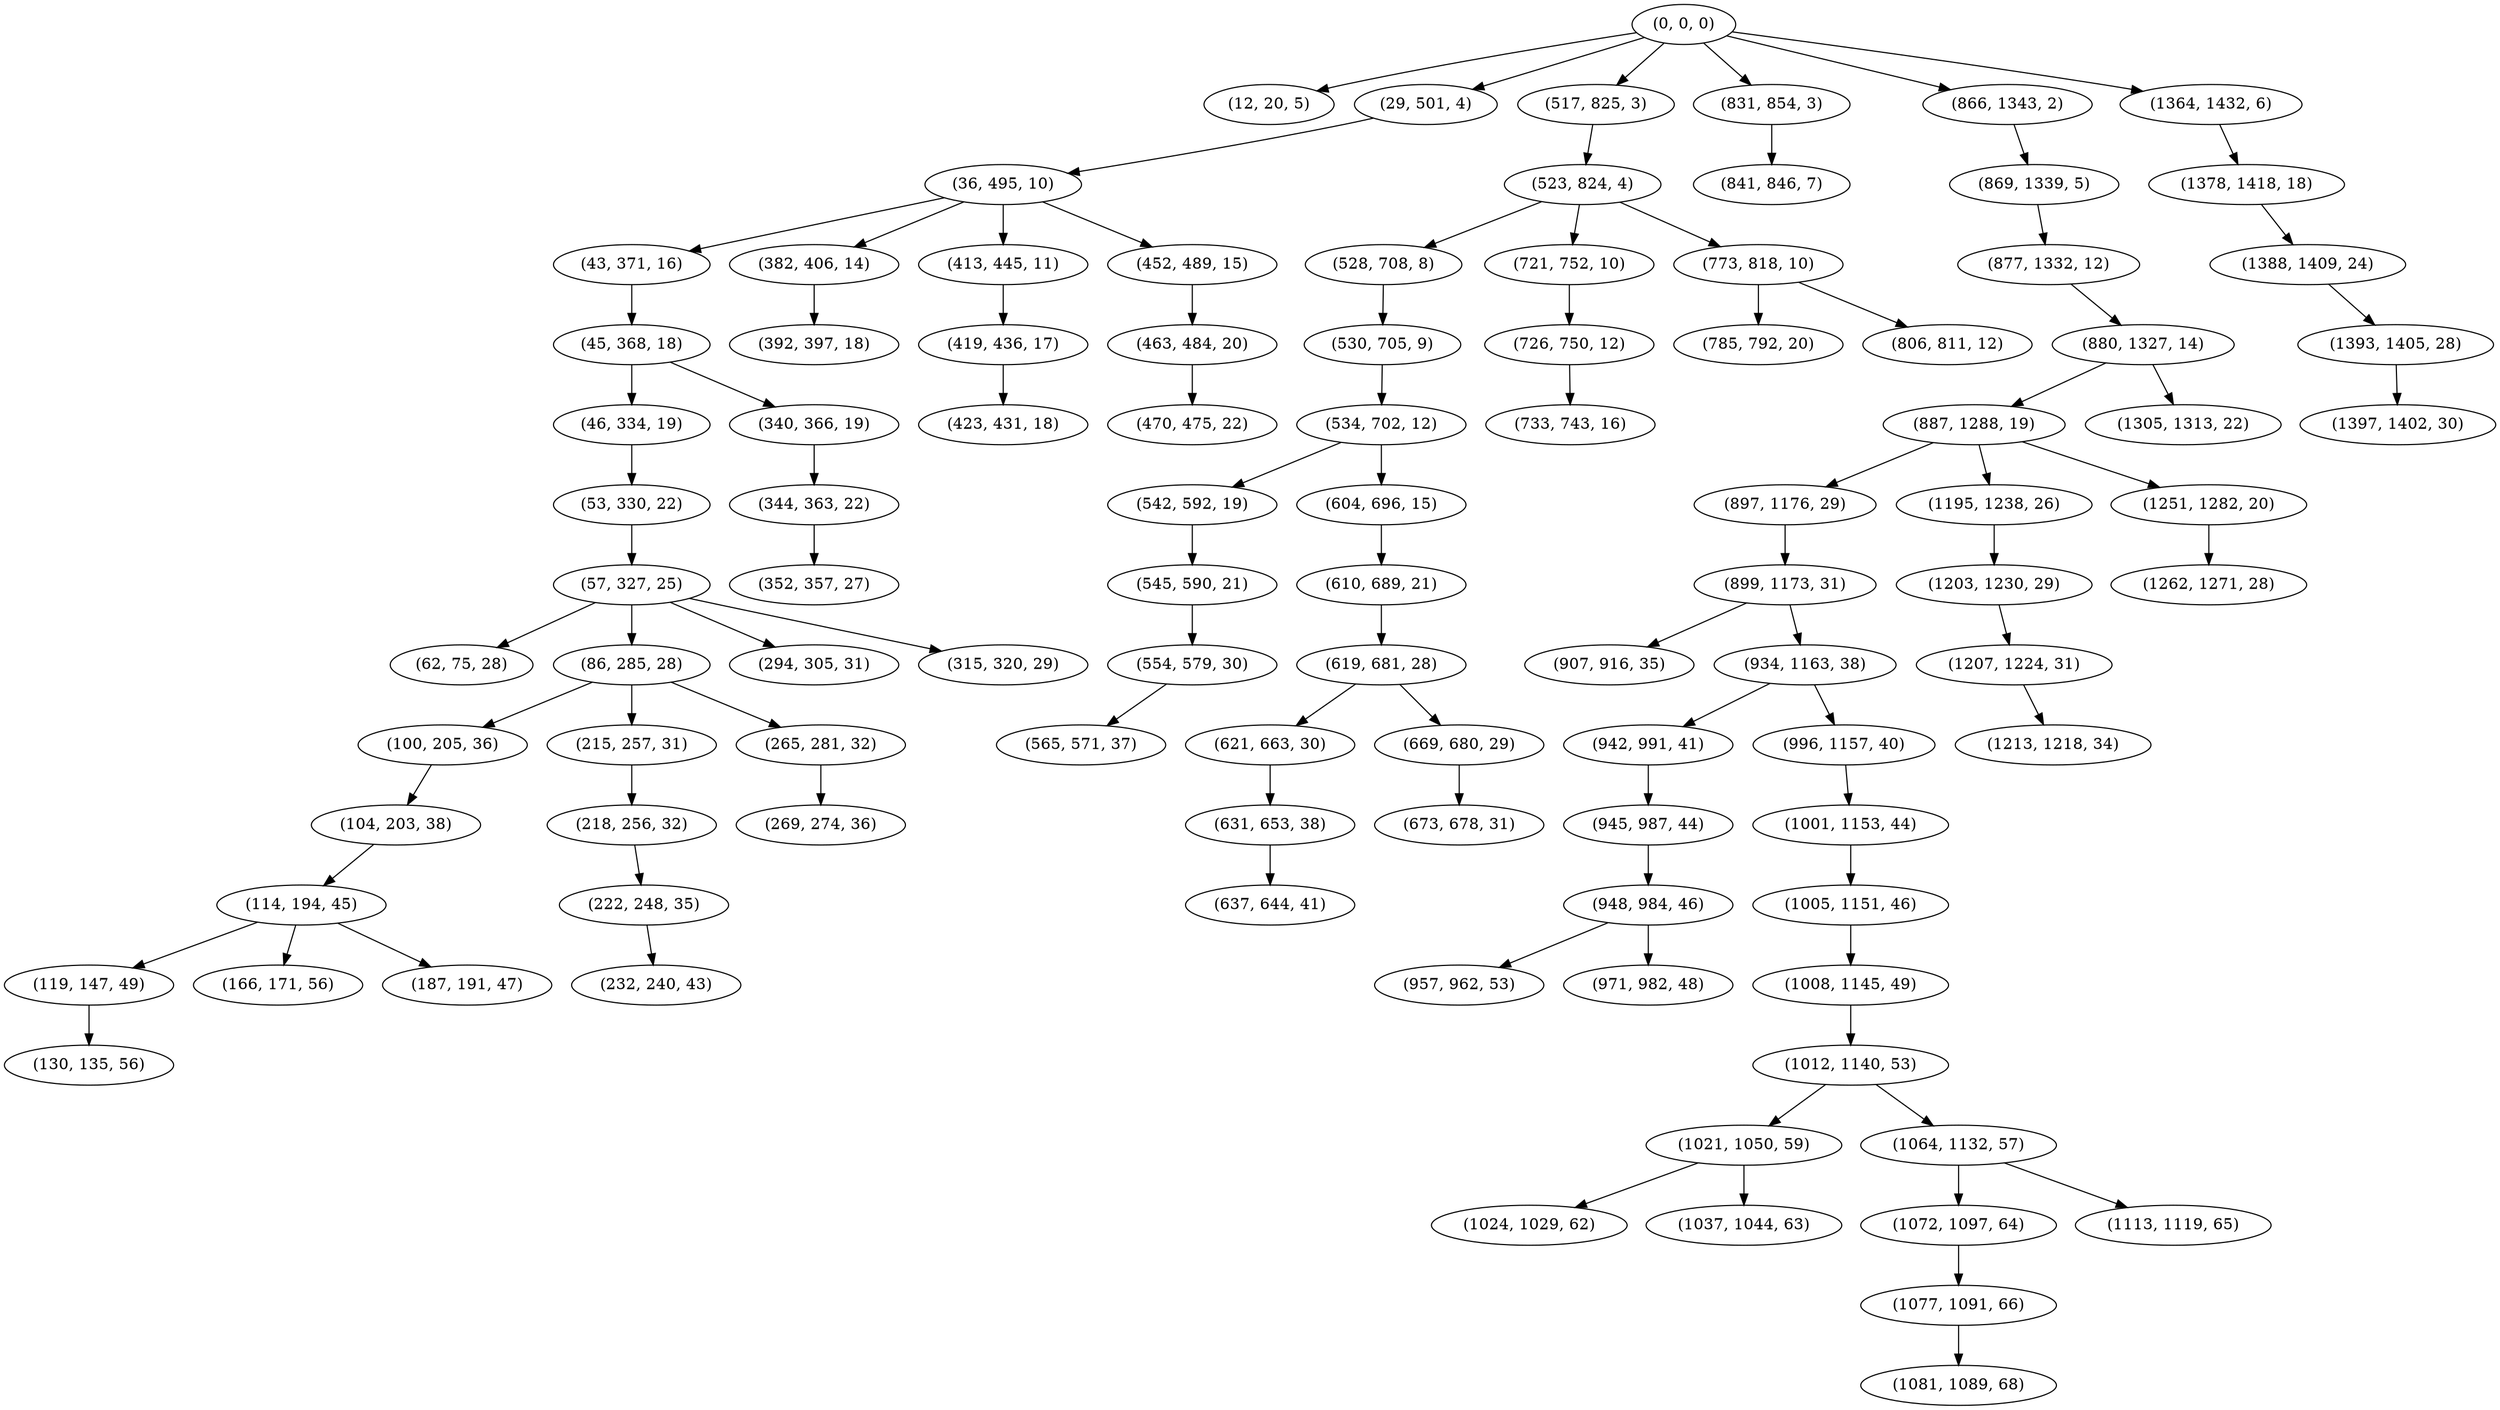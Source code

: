 digraph tree {
    "(0, 0, 0)";
    "(12, 20, 5)";
    "(29, 501, 4)";
    "(36, 495, 10)";
    "(43, 371, 16)";
    "(45, 368, 18)";
    "(46, 334, 19)";
    "(53, 330, 22)";
    "(57, 327, 25)";
    "(62, 75, 28)";
    "(86, 285, 28)";
    "(100, 205, 36)";
    "(104, 203, 38)";
    "(114, 194, 45)";
    "(119, 147, 49)";
    "(130, 135, 56)";
    "(166, 171, 56)";
    "(187, 191, 47)";
    "(215, 257, 31)";
    "(218, 256, 32)";
    "(222, 248, 35)";
    "(232, 240, 43)";
    "(265, 281, 32)";
    "(269, 274, 36)";
    "(294, 305, 31)";
    "(315, 320, 29)";
    "(340, 366, 19)";
    "(344, 363, 22)";
    "(352, 357, 27)";
    "(382, 406, 14)";
    "(392, 397, 18)";
    "(413, 445, 11)";
    "(419, 436, 17)";
    "(423, 431, 18)";
    "(452, 489, 15)";
    "(463, 484, 20)";
    "(470, 475, 22)";
    "(517, 825, 3)";
    "(523, 824, 4)";
    "(528, 708, 8)";
    "(530, 705, 9)";
    "(534, 702, 12)";
    "(542, 592, 19)";
    "(545, 590, 21)";
    "(554, 579, 30)";
    "(565, 571, 37)";
    "(604, 696, 15)";
    "(610, 689, 21)";
    "(619, 681, 28)";
    "(621, 663, 30)";
    "(631, 653, 38)";
    "(637, 644, 41)";
    "(669, 680, 29)";
    "(673, 678, 31)";
    "(721, 752, 10)";
    "(726, 750, 12)";
    "(733, 743, 16)";
    "(773, 818, 10)";
    "(785, 792, 20)";
    "(806, 811, 12)";
    "(831, 854, 3)";
    "(841, 846, 7)";
    "(866, 1343, 2)";
    "(869, 1339, 5)";
    "(877, 1332, 12)";
    "(880, 1327, 14)";
    "(887, 1288, 19)";
    "(897, 1176, 29)";
    "(899, 1173, 31)";
    "(907, 916, 35)";
    "(934, 1163, 38)";
    "(942, 991, 41)";
    "(945, 987, 44)";
    "(948, 984, 46)";
    "(957, 962, 53)";
    "(971, 982, 48)";
    "(996, 1157, 40)";
    "(1001, 1153, 44)";
    "(1005, 1151, 46)";
    "(1008, 1145, 49)";
    "(1012, 1140, 53)";
    "(1021, 1050, 59)";
    "(1024, 1029, 62)";
    "(1037, 1044, 63)";
    "(1064, 1132, 57)";
    "(1072, 1097, 64)";
    "(1077, 1091, 66)";
    "(1081, 1089, 68)";
    "(1113, 1119, 65)";
    "(1195, 1238, 26)";
    "(1203, 1230, 29)";
    "(1207, 1224, 31)";
    "(1213, 1218, 34)";
    "(1251, 1282, 20)";
    "(1262, 1271, 28)";
    "(1305, 1313, 22)";
    "(1364, 1432, 6)";
    "(1378, 1418, 18)";
    "(1388, 1409, 24)";
    "(1393, 1405, 28)";
    "(1397, 1402, 30)";
    "(0, 0, 0)" -> "(12, 20, 5)";
    "(0, 0, 0)" -> "(29, 501, 4)";
    "(0, 0, 0)" -> "(517, 825, 3)";
    "(0, 0, 0)" -> "(831, 854, 3)";
    "(0, 0, 0)" -> "(866, 1343, 2)";
    "(0, 0, 0)" -> "(1364, 1432, 6)";
    "(29, 501, 4)" -> "(36, 495, 10)";
    "(36, 495, 10)" -> "(43, 371, 16)";
    "(36, 495, 10)" -> "(382, 406, 14)";
    "(36, 495, 10)" -> "(413, 445, 11)";
    "(36, 495, 10)" -> "(452, 489, 15)";
    "(43, 371, 16)" -> "(45, 368, 18)";
    "(45, 368, 18)" -> "(46, 334, 19)";
    "(45, 368, 18)" -> "(340, 366, 19)";
    "(46, 334, 19)" -> "(53, 330, 22)";
    "(53, 330, 22)" -> "(57, 327, 25)";
    "(57, 327, 25)" -> "(62, 75, 28)";
    "(57, 327, 25)" -> "(86, 285, 28)";
    "(57, 327, 25)" -> "(294, 305, 31)";
    "(57, 327, 25)" -> "(315, 320, 29)";
    "(86, 285, 28)" -> "(100, 205, 36)";
    "(86, 285, 28)" -> "(215, 257, 31)";
    "(86, 285, 28)" -> "(265, 281, 32)";
    "(100, 205, 36)" -> "(104, 203, 38)";
    "(104, 203, 38)" -> "(114, 194, 45)";
    "(114, 194, 45)" -> "(119, 147, 49)";
    "(114, 194, 45)" -> "(166, 171, 56)";
    "(114, 194, 45)" -> "(187, 191, 47)";
    "(119, 147, 49)" -> "(130, 135, 56)";
    "(215, 257, 31)" -> "(218, 256, 32)";
    "(218, 256, 32)" -> "(222, 248, 35)";
    "(222, 248, 35)" -> "(232, 240, 43)";
    "(265, 281, 32)" -> "(269, 274, 36)";
    "(340, 366, 19)" -> "(344, 363, 22)";
    "(344, 363, 22)" -> "(352, 357, 27)";
    "(382, 406, 14)" -> "(392, 397, 18)";
    "(413, 445, 11)" -> "(419, 436, 17)";
    "(419, 436, 17)" -> "(423, 431, 18)";
    "(452, 489, 15)" -> "(463, 484, 20)";
    "(463, 484, 20)" -> "(470, 475, 22)";
    "(517, 825, 3)" -> "(523, 824, 4)";
    "(523, 824, 4)" -> "(528, 708, 8)";
    "(523, 824, 4)" -> "(721, 752, 10)";
    "(523, 824, 4)" -> "(773, 818, 10)";
    "(528, 708, 8)" -> "(530, 705, 9)";
    "(530, 705, 9)" -> "(534, 702, 12)";
    "(534, 702, 12)" -> "(542, 592, 19)";
    "(534, 702, 12)" -> "(604, 696, 15)";
    "(542, 592, 19)" -> "(545, 590, 21)";
    "(545, 590, 21)" -> "(554, 579, 30)";
    "(554, 579, 30)" -> "(565, 571, 37)";
    "(604, 696, 15)" -> "(610, 689, 21)";
    "(610, 689, 21)" -> "(619, 681, 28)";
    "(619, 681, 28)" -> "(621, 663, 30)";
    "(619, 681, 28)" -> "(669, 680, 29)";
    "(621, 663, 30)" -> "(631, 653, 38)";
    "(631, 653, 38)" -> "(637, 644, 41)";
    "(669, 680, 29)" -> "(673, 678, 31)";
    "(721, 752, 10)" -> "(726, 750, 12)";
    "(726, 750, 12)" -> "(733, 743, 16)";
    "(773, 818, 10)" -> "(785, 792, 20)";
    "(773, 818, 10)" -> "(806, 811, 12)";
    "(831, 854, 3)" -> "(841, 846, 7)";
    "(866, 1343, 2)" -> "(869, 1339, 5)";
    "(869, 1339, 5)" -> "(877, 1332, 12)";
    "(877, 1332, 12)" -> "(880, 1327, 14)";
    "(880, 1327, 14)" -> "(887, 1288, 19)";
    "(880, 1327, 14)" -> "(1305, 1313, 22)";
    "(887, 1288, 19)" -> "(897, 1176, 29)";
    "(887, 1288, 19)" -> "(1195, 1238, 26)";
    "(887, 1288, 19)" -> "(1251, 1282, 20)";
    "(897, 1176, 29)" -> "(899, 1173, 31)";
    "(899, 1173, 31)" -> "(907, 916, 35)";
    "(899, 1173, 31)" -> "(934, 1163, 38)";
    "(934, 1163, 38)" -> "(942, 991, 41)";
    "(934, 1163, 38)" -> "(996, 1157, 40)";
    "(942, 991, 41)" -> "(945, 987, 44)";
    "(945, 987, 44)" -> "(948, 984, 46)";
    "(948, 984, 46)" -> "(957, 962, 53)";
    "(948, 984, 46)" -> "(971, 982, 48)";
    "(996, 1157, 40)" -> "(1001, 1153, 44)";
    "(1001, 1153, 44)" -> "(1005, 1151, 46)";
    "(1005, 1151, 46)" -> "(1008, 1145, 49)";
    "(1008, 1145, 49)" -> "(1012, 1140, 53)";
    "(1012, 1140, 53)" -> "(1021, 1050, 59)";
    "(1012, 1140, 53)" -> "(1064, 1132, 57)";
    "(1021, 1050, 59)" -> "(1024, 1029, 62)";
    "(1021, 1050, 59)" -> "(1037, 1044, 63)";
    "(1064, 1132, 57)" -> "(1072, 1097, 64)";
    "(1064, 1132, 57)" -> "(1113, 1119, 65)";
    "(1072, 1097, 64)" -> "(1077, 1091, 66)";
    "(1077, 1091, 66)" -> "(1081, 1089, 68)";
    "(1195, 1238, 26)" -> "(1203, 1230, 29)";
    "(1203, 1230, 29)" -> "(1207, 1224, 31)";
    "(1207, 1224, 31)" -> "(1213, 1218, 34)";
    "(1251, 1282, 20)" -> "(1262, 1271, 28)";
    "(1364, 1432, 6)" -> "(1378, 1418, 18)";
    "(1378, 1418, 18)" -> "(1388, 1409, 24)";
    "(1388, 1409, 24)" -> "(1393, 1405, 28)";
    "(1393, 1405, 28)" -> "(1397, 1402, 30)";
}

